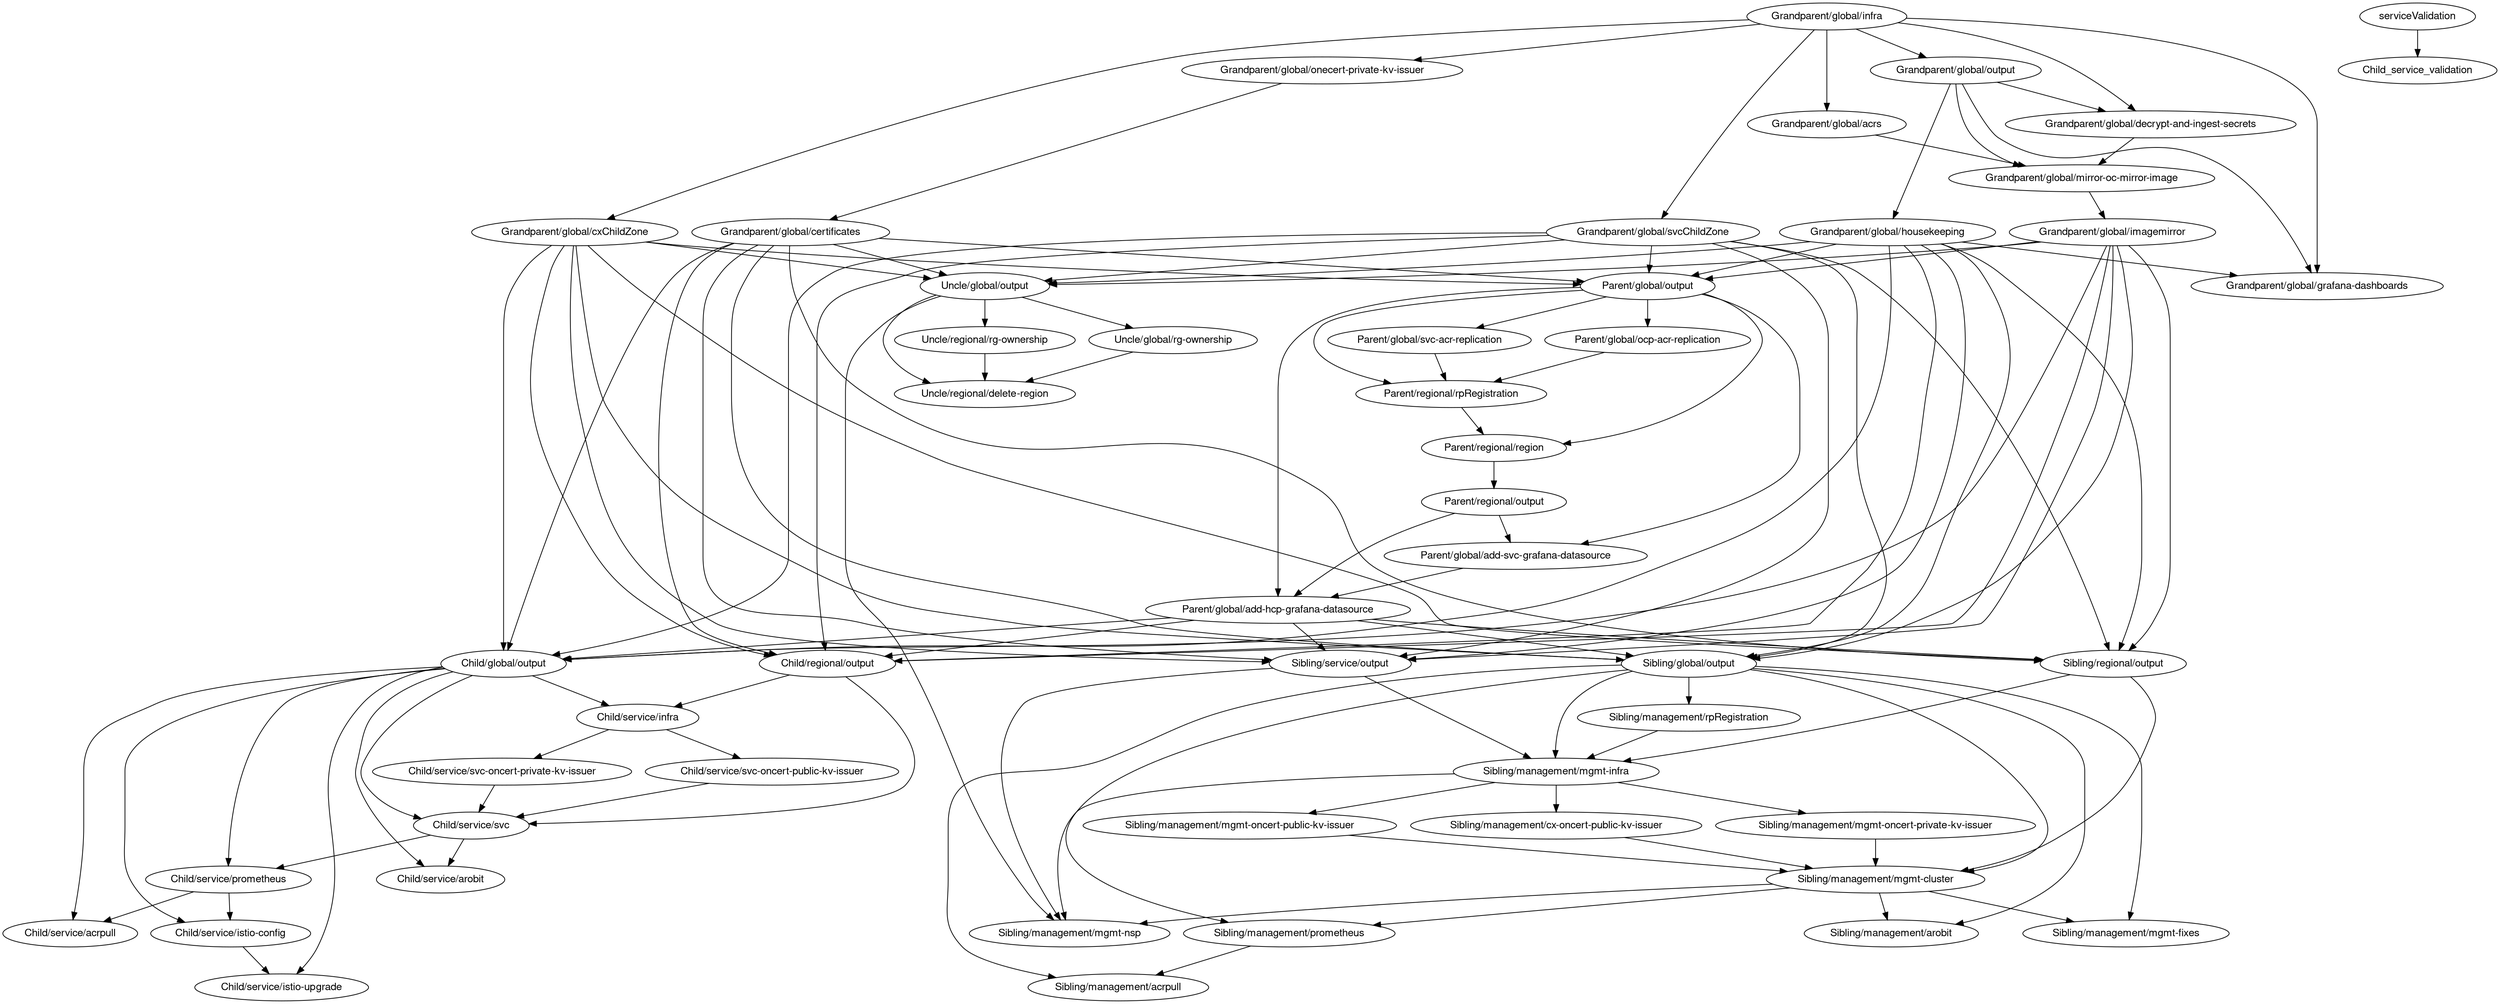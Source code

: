 digraph regexp { 
 fontname="Helvetica,Arial,sans-serif"
 node [fontname="Helvetica,Arial,sans-serif"]
 edge [fontname="Helvetica,Arial,sans-serif"]
 "Grandparent_global_acrs" [label="Grandparent/global/acrs"];
 "Grandparent_global_acrs" -> "Grandparent_global_mirror-oc-mirror-image";
 "Grandparent_global_certificates" [label="Grandparent/global/certificates"];
 "Grandparent_global_certificates" -> "Child_global_output";
 "Grandparent_global_certificates" -> "Child_regional_output";
 "Grandparent_global_certificates" -> "Sibling_global_output";
 "Grandparent_global_certificates" -> "Sibling_regional_output";
 "Grandparent_global_certificates" -> "Sibling_service_output";
 "Grandparent_global_certificates" -> "Parent_global_output";
 "Grandparent_global_certificates" -> "Uncle_global_output";
 "Grandparent_global_cxChildZone" [label="Grandparent/global/cxChildZone"];
 "Grandparent_global_cxChildZone" -> "Child_global_output";
 "Grandparent_global_cxChildZone" -> "Child_regional_output";
 "Grandparent_global_cxChildZone" -> "Sibling_global_output";
 "Grandparent_global_cxChildZone" -> "Sibling_regional_output";
 "Grandparent_global_cxChildZone" -> "Sibling_service_output";
 "Grandparent_global_cxChildZone" -> "Parent_global_output";
 "Grandparent_global_cxChildZone" -> "Uncle_global_output";
 "Grandparent_global_decrypt-and-ingest-secrets" [label="Grandparent/global/decrypt-and-ingest-secrets"];
 "Grandparent_global_decrypt-and-ingest-secrets" -> "Grandparent_global_mirror-oc-mirror-image";
 "Grandparent_global_grafana-dashboards" [label="Grandparent/global/grafana-dashboards"];
 "Grandparent_global_housekeeping" [label="Grandparent/global/housekeeping"];
 "Grandparent_global_housekeeping" -> "Grandparent_global_grafana-dashboards";
 "Grandparent_global_housekeeping" -> "Child_global_output";
 "Grandparent_global_housekeeping" -> "Child_regional_output";
 "Grandparent_global_housekeeping" -> "Sibling_global_output";
 "Grandparent_global_housekeeping" -> "Sibling_regional_output";
 "Grandparent_global_housekeeping" -> "Sibling_service_output";
 "Grandparent_global_housekeeping" -> "Parent_global_output";
 "Grandparent_global_housekeeping" -> "Uncle_global_output";
 "Grandparent_global_imagemirror" [label="Grandparent/global/imagemirror"];
 "Grandparent_global_imagemirror" -> "Child_global_output";
 "Grandparent_global_imagemirror" -> "Child_regional_output";
 "Grandparent_global_imagemirror" -> "Sibling_global_output";
 "Grandparent_global_imagemirror" -> "Sibling_regional_output";
 "Grandparent_global_imagemirror" -> "Sibling_service_output";
 "Grandparent_global_imagemirror" -> "Parent_global_output";
 "Grandparent_global_imagemirror" -> "Uncle_global_output";
 "Grandparent_global_infra" [label="Grandparent/global/infra"];
 "Grandparent_global_infra" -> "Grandparent_global_acrs";
 "Grandparent_global_infra" -> "Grandparent_global_cxChildZone";
 "Grandparent_global_infra" -> "Grandparent_global_decrypt-and-ingest-secrets";
 "Grandparent_global_infra" -> "Grandparent_global_grafana-dashboards";
 "Grandparent_global_infra" -> "Grandparent_global_onecert-private-kv-issuer";
 "Grandparent_global_infra" -> "Grandparent_global_output";
 "Grandparent_global_infra" -> "Grandparent_global_svcChildZone";
 "Grandparent_global_mirror-oc-mirror-image" [label="Grandparent/global/mirror-oc-mirror-image"];
 "Grandparent_global_mirror-oc-mirror-image" -> "Grandparent_global_imagemirror";
 "Grandparent_global_onecert-private-kv-issuer" [label="Grandparent/global/onecert-private-kv-issuer"];
 "Grandparent_global_onecert-private-kv-issuer" -> "Grandparent_global_certificates";
 "Grandparent_global_output" [label="Grandparent/global/output"];
 "Grandparent_global_output" -> "Grandparent_global_decrypt-and-ingest-secrets";
 "Grandparent_global_output" -> "Grandparent_global_grafana-dashboards";
 "Grandparent_global_output" -> "Grandparent_global_housekeeping";
 "Grandparent_global_output" -> "Grandparent_global_mirror-oc-mirror-image";
 "Grandparent_global_svcChildZone" [label="Grandparent/global/svcChildZone"];
 "Grandparent_global_svcChildZone" -> "Child_global_output";
 "Grandparent_global_svcChildZone" -> "Child_regional_output";
 "Grandparent_global_svcChildZone" -> "Sibling_global_output";
 "Grandparent_global_svcChildZone" -> "Sibling_regional_output";
 "Grandparent_global_svcChildZone" -> "Sibling_service_output";
 "Grandparent_global_svcChildZone" -> "Parent_global_output";
 "Grandparent_global_svcChildZone" -> "Uncle_global_output";
 "Parent_global_add-hcp-grafana-datasource" [label="Parent/global/add-hcp-grafana-datasource"];
 "Parent_global_add-hcp-grafana-datasource" -> "Child_global_output";
 "Parent_global_add-hcp-grafana-datasource" -> "Child_regional_output";
 "Parent_global_add-hcp-grafana-datasource" -> "Sibling_global_output";
 "Parent_global_add-hcp-grafana-datasource" -> "Sibling_regional_output";
 "Parent_global_add-hcp-grafana-datasource" -> "Sibling_service_output";
 "Parent_global_add-svc-grafana-datasource" [label="Parent/global/add-svc-grafana-datasource"];
 "Parent_global_add-svc-grafana-datasource" -> "Parent_global_add-hcp-grafana-datasource";
 "Parent_global_ocp-acr-replication" [label="Parent/global/ocp-acr-replication"];
 "Parent_global_ocp-acr-replication" -> "Parent_regional_rpRegistration";
 "Parent_global_output" [label="Parent/global/output"];
 "Parent_global_output" -> "Parent_global_add-hcp-grafana-datasource";
 "Parent_global_output" -> "Parent_global_add-svc-grafana-datasource";
 "Parent_global_output" -> "Parent_global_ocp-acr-replication";
 "Parent_global_output" -> "Parent_global_svc-acr-replication";
 "Parent_global_output" -> "Parent_regional_region";
 "Parent_global_output" -> "Parent_regional_rpRegistration";
 "Parent_global_svc-acr-replication" [label="Parent/global/svc-acr-replication"];
 "Parent_global_svc-acr-replication" -> "Parent_regional_rpRegistration";
 "Parent_regional_output" [label="Parent/regional/output"];
 "Parent_regional_output" -> "Parent_global_add-hcp-grafana-datasource";
 "Parent_regional_output" -> "Parent_global_add-svc-grafana-datasource";
 "Parent_regional_region" [label="Parent/regional/region"];
 "Parent_regional_region" -> "Parent_regional_output";
 "Parent_regional_rpRegistration" [label="Parent/regional/rpRegistration"];
 "Parent_regional_rpRegistration" -> "Parent_regional_region";
 "Child_global_output" [label="Child/global/output"];
 "Child_global_output" -> "Child_service_acrpull";
 "Child_global_output" -> "Child_service_arobit";
 "Child_global_output" -> "Child_service_infra";
 "Child_global_output" -> "Child_service_istio-config";
 "Child_global_output" -> "Child_service_istio-upgrade";
 "Child_global_output" -> "Child_service_prometheus";
 "Child_global_output" -> "Child_service_svc";
 "Child_regional_output" [label="Child/regional/output"];
 "Child_regional_output" -> "Child_service_infra";
 "Child_regional_output" -> "Child_service_svc";
 "Child_service_acrpull" [label="Child/service/acrpull"];
 "Child_service_arobit" [label="Child/service/arobit"];
 "Child_service_infra" [label="Child/service/infra"];
 "Child_service_infra" -> "Child_service_svc-oncert-private-kv-issuer";
 "Child_service_infra" -> "Child_service_svc-oncert-public-kv-issuer";
 "Child_service_istio-config" [label="Child/service/istio-config"];
 "Child_service_istio-config" -> "Child_service_istio-upgrade";
 "Child_service_istio-upgrade" [label="Child/service/istio-upgrade"];
 "Child_service_prometheus" [label="Child/service/prometheus"];
 "Child_service_prometheus" -> "Child_service_acrpull";
 "Child_service_prometheus" -> "Child_service_istio-config";
 "Child_service_svc" [label="Child/service/svc"];
 "Child_service_svc" -> "Child_service_arobit";
 "Child_service_svc" -> "Child_service_prometheus";
 "Child_service_svc-oncert-private-kv-issuer" [label="Child/service/svc-oncert-private-kv-issuer"];
 "Child_service_svc-oncert-private-kv-issuer" -> "Child_service_svc";
 "Child_service_svc-oncert-public-kv-issuer" [label="Child/service/svc-oncert-public-kv-issuer"];
 "Child_service_svc-oncert-public-kv-issuer" -> "Child_service_svc";
 "Sibling_global_output" [label="Sibling/global/output"];
 "Sibling_global_output" -> "Sibling_management_acrpull";
 "Sibling_global_output" -> "Sibling_management_arobit";
 "Sibling_global_output" -> "Sibling_management_mgmt-cluster";
 "Sibling_global_output" -> "Sibling_management_mgmt-fixes";
 "Sibling_global_output" -> "Sibling_management_mgmt-infra";
 "Sibling_global_output" -> "Sibling_management_prometheus";
 "Sibling_global_output" -> "Sibling_management_rpRegistration";
 "Sibling_management_acrpull" [label="Sibling/management/acrpull"];
 "Sibling_management_arobit" [label="Sibling/management/arobit"];
 "Sibling_management_cx-oncert-public-kv-issuer" [label="Sibling/management/cx-oncert-public-kv-issuer"];
 "Sibling_management_cx-oncert-public-kv-issuer" -> "Sibling_management_mgmt-cluster";
 "Sibling_management_mgmt-cluster" [label="Sibling/management/mgmt-cluster"];
 "Sibling_management_mgmt-cluster" -> "Sibling_management_arobit";
 "Sibling_management_mgmt-cluster" -> "Sibling_management_mgmt-fixes";
 "Sibling_management_mgmt-cluster" -> "Sibling_management_mgmt-nsp";
 "Sibling_management_mgmt-cluster" -> "Sibling_management_prometheus";
 "Sibling_management_mgmt-fixes" [label="Sibling/management/mgmt-fixes"];
 "Sibling_management_mgmt-infra" [label="Sibling/management/mgmt-infra"];
 "Sibling_management_mgmt-infra" -> "Sibling_management_cx-oncert-public-kv-issuer";
 "Sibling_management_mgmt-infra" -> "Sibling_management_mgmt-nsp";
 "Sibling_management_mgmt-infra" -> "Sibling_management_mgmt-oncert-private-kv-issuer";
 "Sibling_management_mgmt-infra" -> "Sibling_management_mgmt-oncert-public-kv-issuer";
 "Sibling_management_mgmt-nsp" [label="Sibling/management/mgmt-nsp"];
 "Sibling_management_mgmt-oncert-private-kv-issuer" [label="Sibling/management/mgmt-oncert-private-kv-issuer"];
 "Sibling_management_mgmt-oncert-private-kv-issuer" -> "Sibling_management_mgmt-cluster";
 "Sibling_management_mgmt-oncert-public-kv-issuer" [label="Sibling/management/mgmt-oncert-public-kv-issuer"];
 "Sibling_management_mgmt-oncert-public-kv-issuer" -> "Sibling_management_mgmt-cluster";
 "Sibling_management_prometheus" [label="Sibling/management/prometheus"];
 "Sibling_management_prometheus" -> "Sibling_management_acrpull";
 "Sibling_management_rpRegistration" [label="Sibling/management/rpRegistration"];
 "Sibling_management_rpRegistration" -> "Sibling_management_mgmt-infra";
 "Sibling_regional_output" [label="Sibling/regional/output"];
 "Sibling_regional_output" -> "Sibling_management_mgmt-cluster";
 "Sibling_regional_output" -> "Sibling_management_mgmt-infra";
 "Sibling_service_output" [label="Sibling/service/output"];
 "Sibling_service_output" -> "Sibling_management_mgmt-infra";
 "Sibling_service_output" -> "Sibling_management_mgmt-nsp";
 "Uncle_global_output" [label="Uncle/global/output"];
 "Uncle_global_output" -> "Sibling_management_mgmt-nsp";
 "Uncle_global_output" -> "Uncle_global_rg-ownership";
 "Uncle_global_output" -> "Uncle_regional_delete-region";
 "Uncle_global_output" -> "Uncle_regional_rg-ownership";
 "Uncle_global_rg-ownership" [label="Uncle/global/rg-ownership"];
 "Uncle_global_rg-ownership" -> "Uncle_regional_delete-region";
 "Uncle_regional_delete-region" [label="Uncle/regional/delete-region"];
 "Uncle_regional_rg-ownership" [label="Uncle/regional/rg-ownership"];
 "Uncle_regional_rg-ownership" -> "Uncle_regional_delete-region";
 "serviceValidation" -> "Child_service_validation";
}